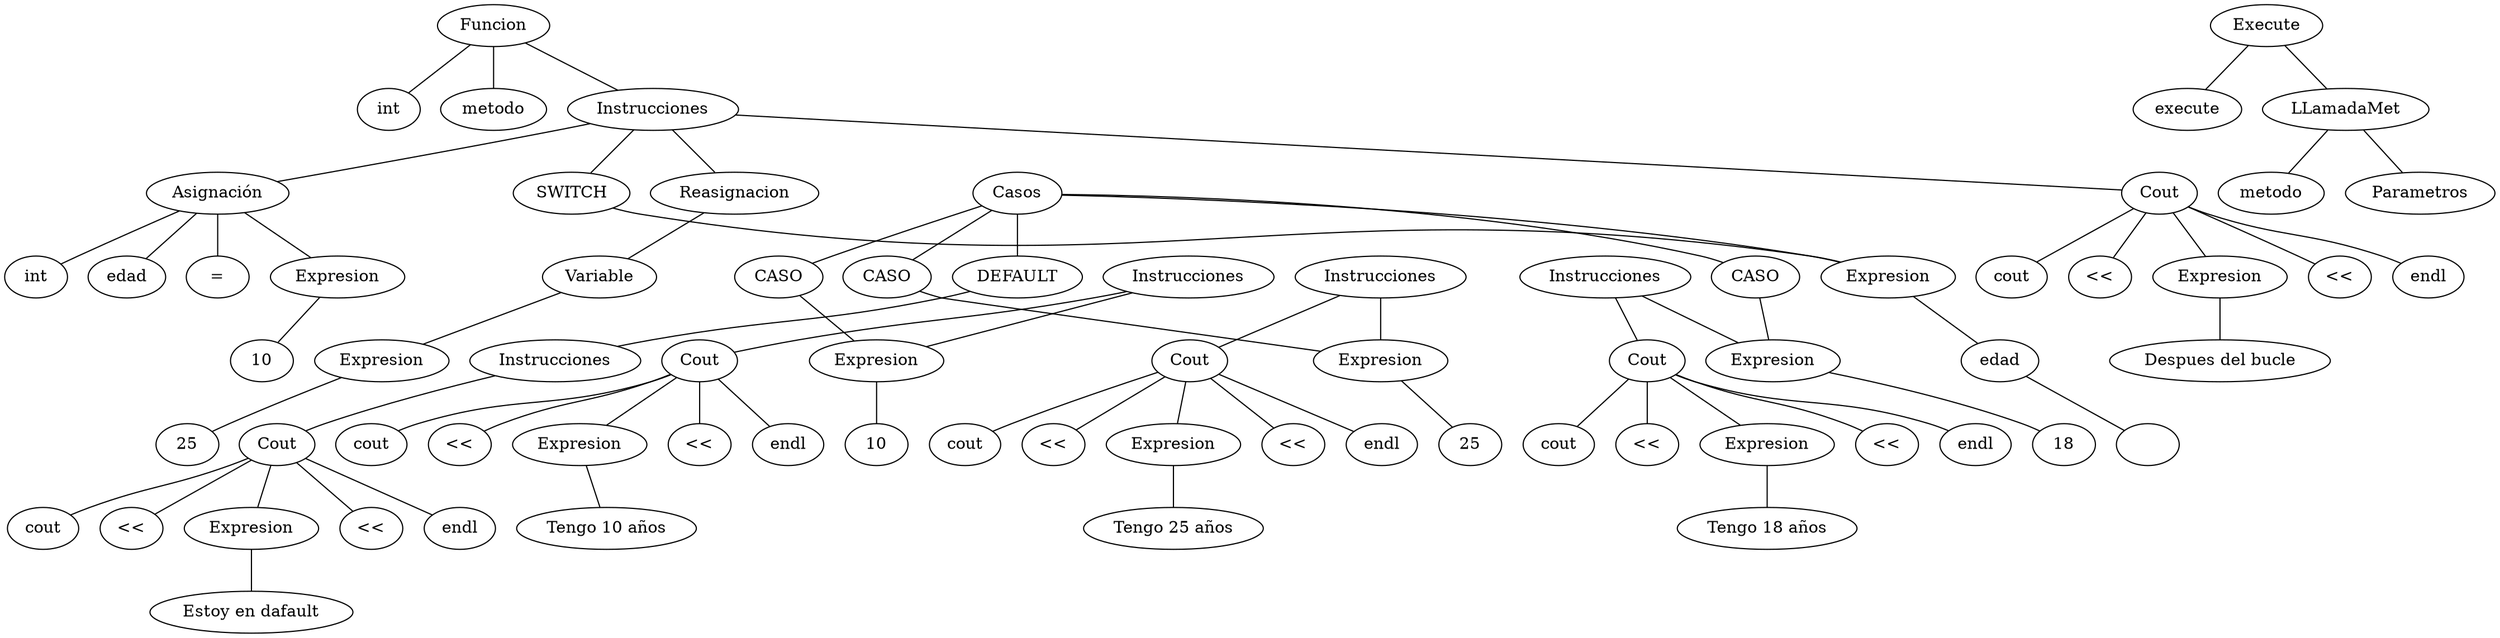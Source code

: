 graph {
ordering="out"
1[label="metodo"]
2[label="int"]
5[label="Funcion"]
5--2
5--1
4[label="Instrucciones"]
4--9
6[label="10"]
7[label="Expresion"]
7--6
8[label="edad"]
9[label="Asignación"]
10[label="int"]
11[label="="]
9--10
9--8
9--11
9--7
4--57
12[label=""]
14[label="edad"]
13[label="Expresion"]
13--14
14--12
58--24
15[label="10"]
16[label="Expresion"]
16--15
25--21
17[label="Tengo 10 años"]
18[label="Expresion"]
18--17
19[label="cout"]
21[label="Cout"]
20[label="<<"]
22[label="<<"]
23[label="endl"]
21--19
21--20
21--18
21--22
21--23
24[label="CASO"]
25[label="Instrucciones"]
24--16
25--16
58--35
26[label="25"]
27[label="Expresion"]
27--26
36--32
28[label="Tengo 25 años"]
29[label="Expresion"]
29--28
30[label="cout"]
32[label="Cout"]
31[label="<<"]
33[label="<<"]
34[label="endl"]
32--30
32--31
32--29
32--33
32--34
35[label="CASO"]
36[label="Instrucciones"]
35--27
36--27
58--44
45--41
37[label="Estoy en dafault"]
38[label="Expresion"]
38--37
39[label="cout"]
41[label="Cout"]
40[label="<<"]
42[label="<<"]
43[label="endl"]
41--39
41--40
41--38
41--42
41--43
44[label="DEFAULT"]
45[label="Instrucciones"]
44--45
58--55
46[label="18"]
47[label="Expresion"]
47--46
56--52
48[label="Tengo 18 años"]
49[label="Expresion"]
49--48
50[label="cout"]
52[label="Cout"]
51[label="<<"]
53[label="<<"]
54[label="endl"]
52--50
52--51
52--49
52--53
52--54
55[label="CASO"]
56[label="Instrucciones"]
55--47
56--47
57[label="SWITCH"]
58[label="Casos"]
57--13
58--13
4--61
59[label="25"]
60[label="Expresion"]
60--59
61[label="Reasignacion"]
62[label="Variable"]
61--62
62--60
4--67
63[label="Despues del bucle"]
64[label="Expresion"]
64--63
65[label="cout"]
67[label="Cout"]
66[label="<<"]
68[label="<<"]
69[label="endl"]
67--65
67--66
67--64
67--68
67--69
5--4
70[label="LLamadaMet"]
71[label="metodo"]
72[label="Parametros"]
70--71
70--72
73[label="execute"]
74[label="Execute"]
74--73
74--70

}